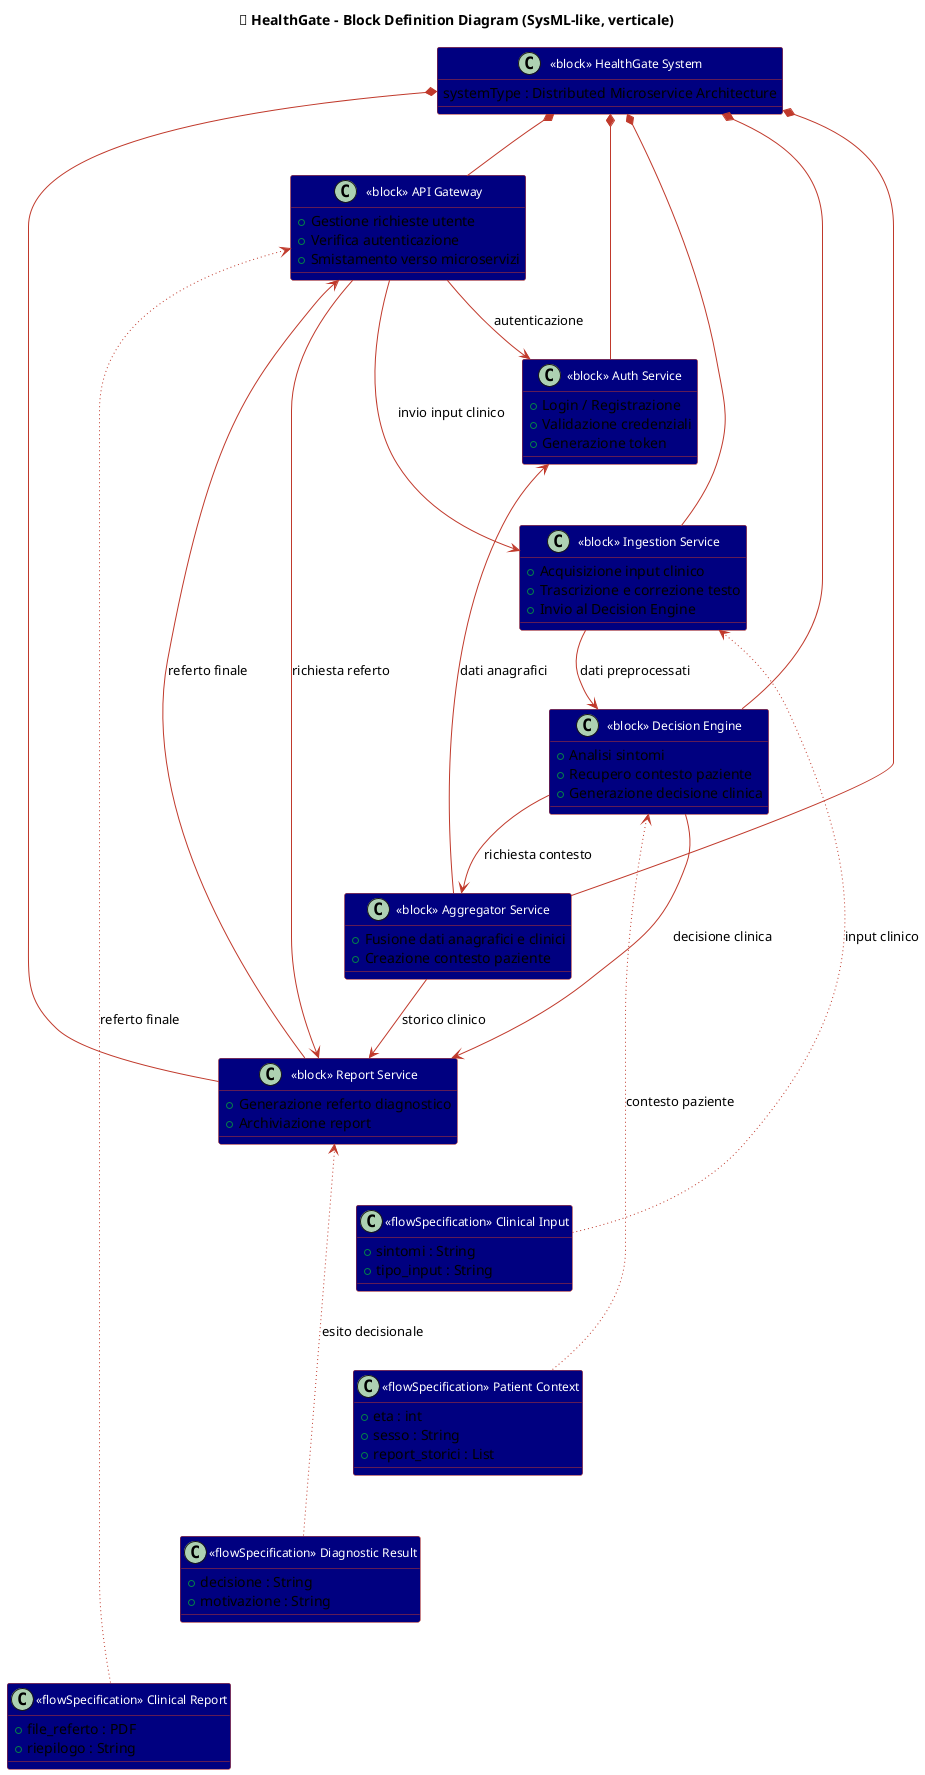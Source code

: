 @startuml sequence_diagram_API
title 🧩 HealthGate – Block Definition Diagram (SysML-like, verticale)

skinparam backgroundColor #FFFFFF
skinparam class {
  BackgroundColor #000080
  BorderColor #C0392B
  FontColor #FFFFFF
  FontSize 12
  ArrowColor #C0392B
}

' ===== BLOCCO PRINCIPALE =====
class "«block» HealthGate System" as SYSTEM {
  systemType : Distributed Microservice Architecture
}

' ===== LIVELLO 1 - API GATEWAY =====
class "«block» API Gateway" as GW {
  + Gestione richieste utente
  + Verifica autenticazione
  + Smistamento verso microservizi
}

' ===== LIVELLO 2 - CORE SERVICES =====
class "«block» Auth Service" as AUTH {
  + Login / Registrazione
  + Validazione credenziali
  + Generazione token
}

class "«block» Ingestion Service" as ING {
  + Acquisizione input clinico
  + Trascrizione e correzione testo
  + Invio al Decision Engine
}

class "«block» Decision Engine" as DEC {
  + Analisi sintomi
  + Recupero contesto paziente
  + Generazione decisione clinica
}

class "«block» Aggregator Service" as AGG {
  + Fusione dati anagrafici e clinici
  + Creazione contesto paziente
}

class "«block» Report Service" as REP {
  + Generazione referto diagnostico
  + Archiviazione report
}

' ===== LIVELLO 3 - FLOW SPECIFICATIONS =====
class "«flowSpecification» Clinical Input" as FLOW1 {
  + sintomi : String
  + tipo_input : String
}

class "«flowSpecification» Patient Context" as FLOW2 {
  + eta : int
  + sesso : String
  + report_storici : List
}

class "«flowSpecification» Diagnostic Result" as FLOW3 {
  + decisione : String
  + motivazione : String
}

class "«flowSpecification» Clinical Report" as FLOW4 {
  + file_referto : PDF
  + riepilogo : String
}

' ===== RELAZIONI GERARCHICHE =====
SYSTEM *-- GW
SYSTEM *-- AUTH
SYSTEM *-- ING
SYSTEM *-- DEC
SYSTEM *-- AGG
SYSTEM *-- REP

' ===== RELAZIONI FUNZIONALI =====
GW --> AUTH : autenticazione
GW --> ING : invio input clinico
GW --> REP : richiesta referto

ING --> DEC : dati preprocessati
DEC --> AGG : richiesta contesto
AGG --> AUTH : dati anagrafici
AGG --> REP : storico clinico
DEC --> REP : decisione clinica
REP --> GW : referto finale

' ===== COLLEGAMENTI DEI FLUSSI (ROSSI TRATTEGGIATI) =====
FLOW1 -[#C0392B,dotted]-> ING : input clinico
FLOW2 -[#C0392B,dotted]-> DEC : contesto paziente
FLOW3 -[#C0392B,dotted]-> REP : esito decisionale
FLOW4 -[#C0392B,dotted]-> GW : referto finale

' ===== LAYOUT VERTICALE ORDINATO =====
top to bottom direction

SYSTEM -[hidden]-> GW
GW -[hidden]-> AUTH
AUTH -[hidden]-> ING
ING -[hidden]-> DEC
DEC -[hidden]-> AGG
AGG -[hidden]-> REP
REP -[hidden]-> FLOW1
FLOW1 -[hidden]-> FLOW2
FLOW2 -[hidden]-> FLOW3
FLOW3 -[hidden]-> FLOW4

@enduml
